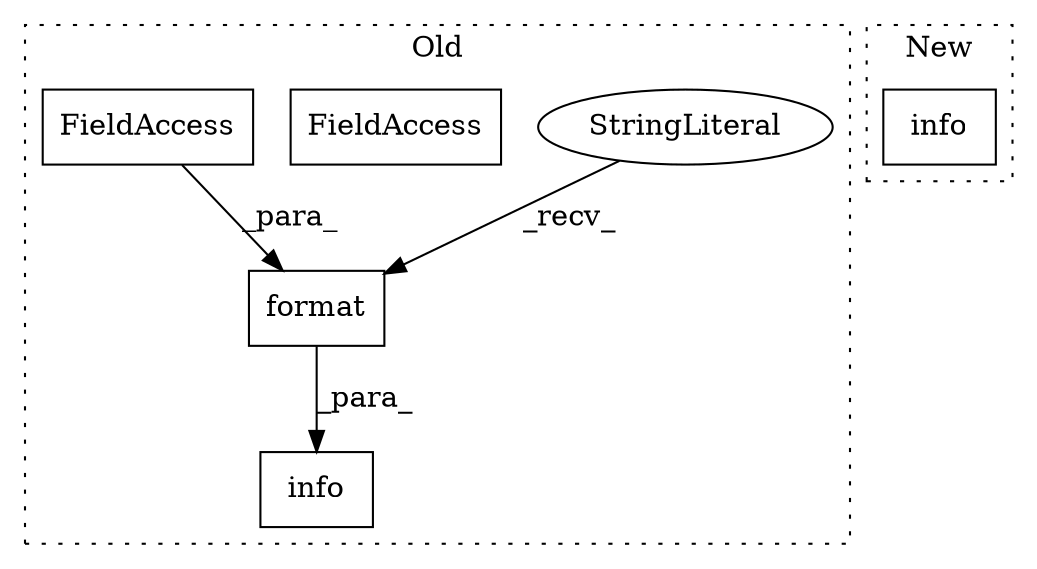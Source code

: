 digraph G {
subgraph cluster0 {
1 [label="format" a="32" s="1119,1158" l="7,1" shape="box"];
3 [label="StringLiteral" a="45" s="1080" l="38" shape="ellipse"];
4 [label="info" a="32" s="1075,1159" l="5,1" shape="box"];
5 [label="FieldAccess" a="22" s="1126" l="14" shape="box"];
6 [label="FieldAccess" a="22" s="1126" l="14" shape="box"];
label = "Old";
style="dotted";
}
subgraph cluster1 {
2 [label="info" a="32" s="1091" l="6" shape="box"];
label = "New";
style="dotted";
}
1 -> 4 [label="_para_"];
3 -> 1 [label="_recv_"];
6 -> 1 [label="_para_"];
}